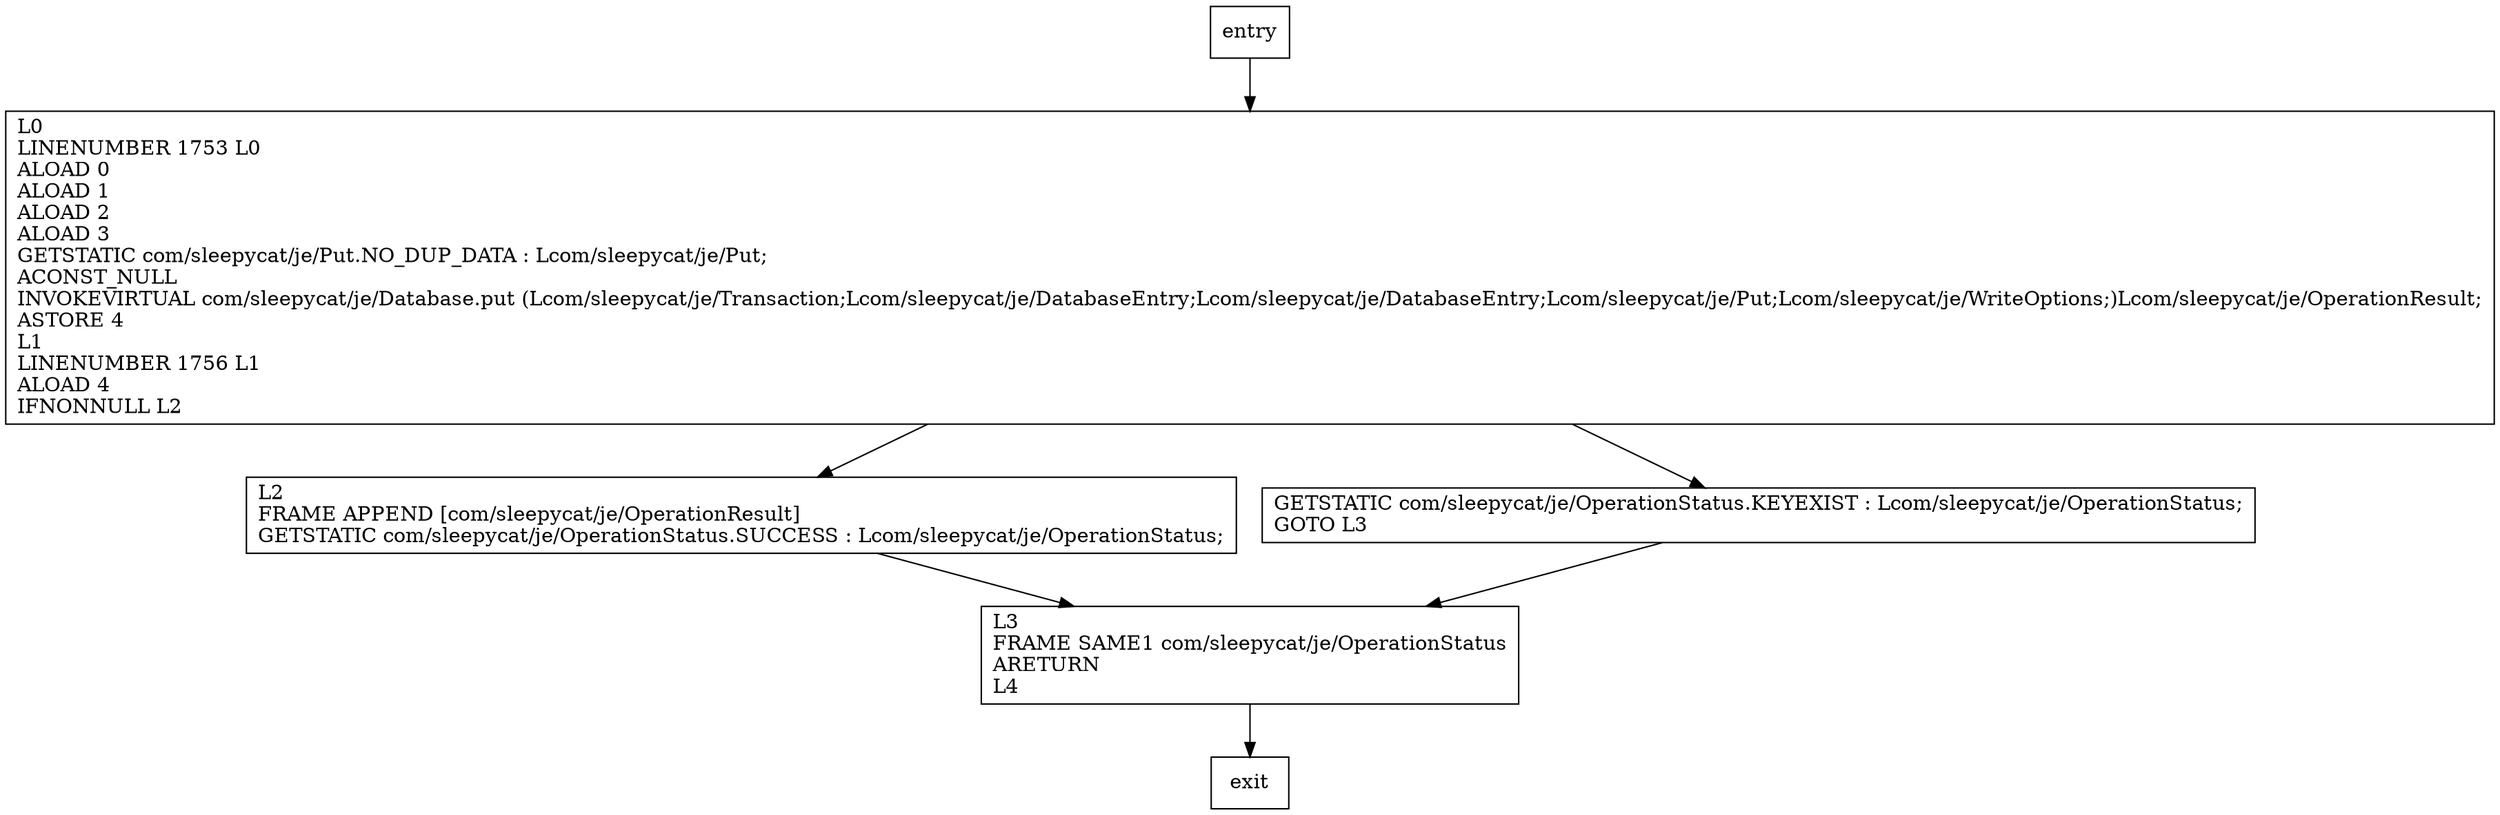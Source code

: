 digraph putNoDupData {
node [shape=record];
1803819144 [label="L0\lLINENUMBER 1753 L0\lALOAD 0\lALOAD 1\lALOAD 2\lALOAD 3\lGETSTATIC com/sleepycat/je/Put.NO_DUP_DATA : Lcom/sleepycat/je/Put;\lACONST_NULL\lINVOKEVIRTUAL com/sleepycat/je/Database.put (Lcom/sleepycat/je/Transaction;Lcom/sleepycat/je/DatabaseEntry;Lcom/sleepycat/je/DatabaseEntry;Lcom/sleepycat/je/Put;Lcom/sleepycat/je/WriteOptions;)Lcom/sleepycat/je/OperationResult;\lASTORE 4\lL1\lLINENUMBER 1756 L1\lALOAD 4\lIFNONNULL L2\l"];
127294763 [label="L2\lFRAME APPEND [com/sleepycat/je/OperationResult]\lGETSTATIC com/sleepycat/je/OperationStatus.SUCCESS : Lcom/sleepycat/je/OperationStatus;\l"];
337982969 [label="GETSTATIC com/sleepycat/je/OperationStatus.KEYEXIST : Lcom/sleepycat/je/OperationStatus;\lGOTO L3\l"];
828602656 [label="L3\lFRAME SAME1 com/sleepycat/je/OperationStatus\lARETURN\lL4\l"];
entry;
exit;
entry -> 1803819144
1803819144 -> 127294763
1803819144 -> 337982969
127294763 -> 828602656
337982969 -> 828602656
828602656 -> exit
}
